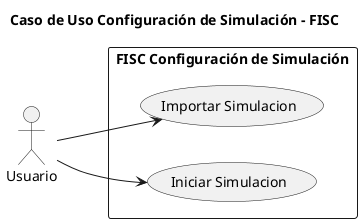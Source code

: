 @startuml

title Caso de Uso Configuración de Simulación - FISC

left to right direction

actor Usuario as user

rectangle "FISC Configuración de Simulación" {
    usecase "Importar Simulacion" as importarSimulacion
    usecase "Iniciar Simulacion" as iniciarSimulacion
}

user --> importarSimulacion : ""
user --> iniciarSimulacion : ""

@enduml
